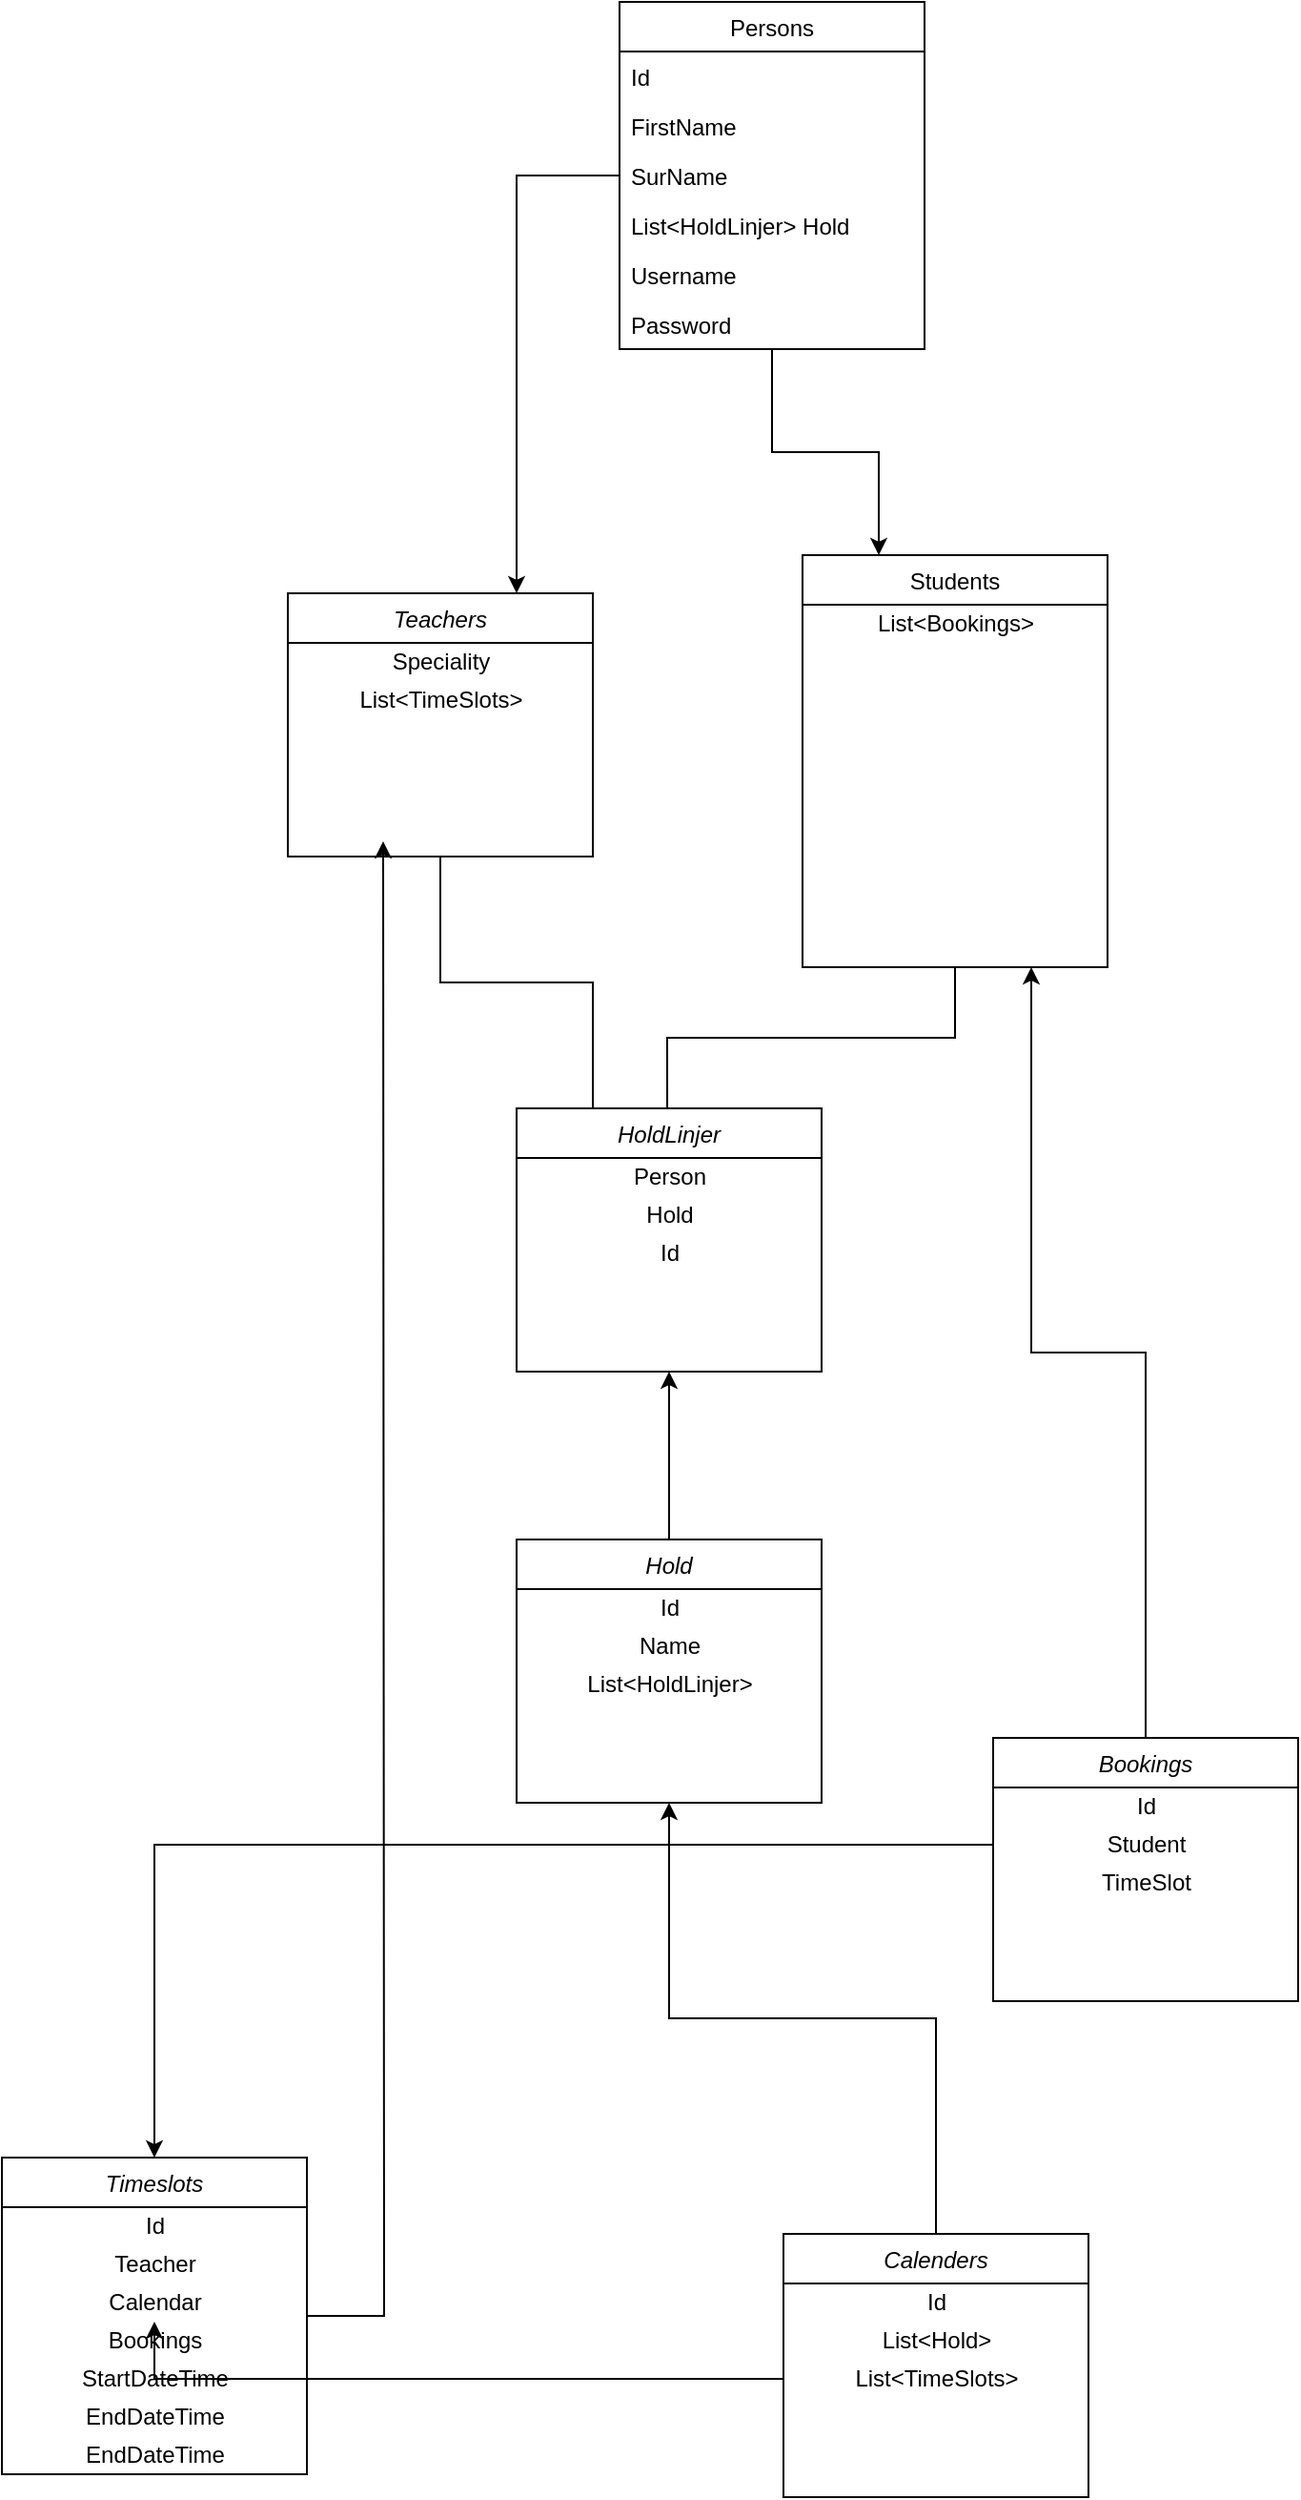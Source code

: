 <mxfile version="13.5.7" type="device"><diagram id="C5RBs43oDa-KdzZeNtuy" name="Page-1"><mxGraphModel dx="1913" dy="1975" grid="1" gridSize="10" guides="1" tooltips="1" connect="1" arrows="1" fold="1" page="1" pageScale="1" pageWidth="827" pageHeight="1169" math="0" shadow="0"><root><mxCell id="WIyWlLk6GJQsqaUBKTNV-0"/><mxCell id="WIyWlLk6GJQsqaUBKTNV-1" parent="WIyWlLk6GJQsqaUBKTNV-0"/><mxCell id="BMcJd8tDqjR_MJ523CJa-4" style="edgeStyle=orthogonalEdgeStyle;rounded=0;orthogonalLoop=1;jettySize=auto;html=1;entryX=0.75;entryY=0;entryDx=0;entryDy=0;" edge="1" parent="WIyWlLk6GJQsqaUBKTNV-1" source="zkfFHV4jXpPFQw0GAbJ--6" target="zkfFHV4jXpPFQw0GAbJ--0"><mxGeometry relative="1" as="geometry"/></mxCell><mxCell id="BMcJd8tDqjR_MJ523CJa-5" style="edgeStyle=orthogonalEdgeStyle;rounded=0;orthogonalLoop=1;jettySize=auto;html=1;entryX=0.25;entryY=0;entryDx=0;entryDy=0;" edge="1" parent="WIyWlLk6GJQsqaUBKTNV-1" source="zkfFHV4jXpPFQw0GAbJ--6" target="zkfFHV4jXpPFQw0GAbJ--17"><mxGeometry relative="1" as="geometry"/></mxCell><mxCell id="BMcJd8tDqjR_MJ523CJa-16" style="edgeStyle=orthogonalEdgeStyle;rounded=0;orthogonalLoop=1;jettySize=auto;html=1;entryX=0.25;entryY=0.072;entryDx=0;entryDy=0;entryPerimeter=0;" edge="1" parent="WIyWlLk6GJQsqaUBKTNV-1" source="zkfFHV4jXpPFQw0GAbJ--0" target="BMcJd8tDqjR_MJ523CJa-13"><mxGeometry relative="1" as="geometry"/></mxCell><mxCell id="zkfFHV4jXpPFQw0GAbJ--0" value="Teachers&#10;" style="swimlane;fontStyle=2;align=center;verticalAlign=top;childLayout=stackLayout;horizontal=1;startSize=26;horizontalStack=0;resizeParent=1;resizeLast=0;collapsible=1;marginBottom=0;rounded=0;shadow=0;strokeWidth=1;" parent="WIyWlLk6GJQsqaUBKTNV-1" vertex="1"><mxGeometry x="80" y="20" width="160" height="138" as="geometry"><mxRectangle x="230" y="140" width="160" height="26" as="alternateBounds"/></mxGeometry></mxCell><mxCell id="BMcJd8tDqjR_MJ523CJa-7" value="Speciality" style="text;html=1;align=center;verticalAlign=middle;resizable=0;points=[];autosize=1;" vertex="1" parent="zkfFHV4jXpPFQw0GAbJ--0"><mxGeometry y="26" width="160" height="20" as="geometry"/></mxCell><mxCell id="BMcJd8tDqjR_MJ523CJa-33" value="List&amp;lt;TimeSlots&amp;gt;" style="text;html=1;align=center;verticalAlign=middle;resizable=0;points=[];autosize=1;" vertex="1" parent="zkfFHV4jXpPFQw0GAbJ--0"><mxGeometry y="46" width="160" height="20" as="geometry"/></mxCell><mxCell id="BMcJd8tDqjR_MJ523CJa-8" style="edgeStyle=orthogonalEdgeStyle;rounded=0;orthogonalLoop=1;jettySize=auto;html=1;entryX=0.494;entryY=0.152;entryDx=0;entryDy=0;entryPerimeter=0;" edge="1" parent="WIyWlLk6GJQsqaUBKTNV-1" source="zkfFHV4jXpPFQw0GAbJ--17" target="BMcJd8tDqjR_MJ523CJa-13"><mxGeometry relative="1" as="geometry"/></mxCell><mxCell id="zkfFHV4jXpPFQw0GAbJ--17" value="Students&#10;" style="swimlane;fontStyle=0;align=center;verticalAlign=top;childLayout=stackLayout;horizontal=1;startSize=26;horizontalStack=0;resizeParent=1;resizeLast=0;collapsible=1;marginBottom=0;rounded=0;shadow=0;strokeWidth=1;" parent="WIyWlLk6GJQsqaUBKTNV-1" vertex="1"><mxGeometry x="350" width="160" height="216" as="geometry"><mxRectangle x="550" y="140" width="160" height="26" as="alternateBounds"/></mxGeometry></mxCell><mxCell id="BMcJd8tDqjR_MJ523CJa-35" value="List&amp;lt;Bookings&amp;gt;" style="text;html=1;align=center;verticalAlign=middle;resizable=0;points=[];autosize=1;" vertex="1" parent="zkfFHV4jXpPFQw0GAbJ--17"><mxGeometry y="26" width="160" height="20" as="geometry"/></mxCell><mxCell id="zkfFHV4jXpPFQw0GAbJ--6" value="Persons" style="swimlane;fontStyle=0;align=center;verticalAlign=top;childLayout=stackLayout;horizontal=1;startSize=26;horizontalStack=0;resizeParent=1;resizeLast=0;collapsible=1;marginBottom=0;rounded=0;shadow=0;strokeWidth=1;" parent="WIyWlLk6GJQsqaUBKTNV-1" vertex="1"><mxGeometry x="254" y="-290" width="160" height="182" as="geometry"><mxRectangle x="130" y="380" width="160" height="26" as="alternateBounds"/></mxGeometry></mxCell><mxCell id="zkfFHV4jXpPFQw0GAbJ--7" value="Id" style="text;align=left;verticalAlign=top;spacingLeft=4;spacingRight=4;overflow=hidden;rotatable=0;points=[[0,0.5],[1,0.5]];portConstraint=eastwest;" parent="zkfFHV4jXpPFQw0GAbJ--6" vertex="1"><mxGeometry y="26" width="160" height="26" as="geometry"/></mxCell><mxCell id="zkfFHV4jXpPFQw0GAbJ--8" value="FirstName" style="text;align=left;verticalAlign=top;spacingLeft=4;spacingRight=4;overflow=hidden;rotatable=0;points=[[0,0.5],[1,0.5]];portConstraint=eastwest;rounded=0;shadow=0;html=0;" parent="zkfFHV4jXpPFQw0GAbJ--6" vertex="1"><mxGeometry y="52" width="160" height="26" as="geometry"/></mxCell><mxCell id="BMcJd8tDqjR_MJ523CJa-6" value="SurName" style="text;align=left;verticalAlign=top;spacingLeft=4;spacingRight=4;overflow=hidden;rotatable=0;points=[[0,0.5],[1,0.5]];portConstraint=eastwest;rounded=0;shadow=0;html=0;" vertex="1" parent="zkfFHV4jXpPFQw0GAbJ--6"><mxGeometry y="78" width="160" height="26" as="geometry"/></mxCell><mxCell id="BMcJd8tDqjR_MJ523CJa-18" value="List&lt;HoldLinjer&gt; Hold" style="text;align=left;verticalAlign=top;spacingLeft=4;spacingRight=4;overflow=hidden;rotatable=0;points=[[0,0.5],[1,0.5]];portConstraint=eastwest;rounded=0;shadow=0;html=0;" vertex="1" parent="zkfFHV4jXpPFQw0GAbJ--6"><mxGeometry y="104" width="160" height="26" as="geometry"/></mxCell><mxCell id="BMcJd8tDqjR_MJ523CJa-40" value="Username" style="text;align=left;verticalAlign=top;spacingLeft=4;spacingRight=4;overflow=hidden;rotatable=0;points=[[0,0.5],[1,0.5]];portConstraint=eastwest;rounded=0;shadow=0;html=0;" vertex="1" parent="zkfFHV4jXpPFQw0GAbJ--6"><mxGeometry y="130" width="160" height="26" as="geometry"/></mxCell><mxCell id="BMcJd8tDqjR_MJ523CJa-41" value="Password" style="text;align=left;verticalAlign=top;spacingLeft=4;spacingRight=4;overflow=hidden;rotatable=0;points=[[0,0.5],[1,0.5]];portConstraint=eastwest;rounded=0;shadow=0;html=0;" vertex="1" parent="zkfFHV4jXpPFQw0GAbJ--6"><mxGeometry y="156" width="160" height="26" as="geometry"/></mxCell><mxCell id="BMcJd8tDqjR_MJ523CJa-13" value="HoldLinjer" style="swimlane;fontStyle=2;align=center;verticalAlign=top;childLayout=stackLayout;horizontal=1;startSize=26;horizontalStack=0;resizeParent=1;resizeLast=0;collapsible=1;marginBottom=0;rounded=0;shadow=0;strokeWidth=1;" vertex="1" parent="WIyWlLk6GJQsqaUBKTNV-1"><mxGeometry x="200" y="290" width="160" height="138" as="geometry"><mxRectangle x="230" y="140" width="160" height="26" as="alternateBounds"/></mxGeometry></mxCell><mxCell id="BMcJd8tDqjR_MJ523CJa-14" value="Person" style="text;html=1;align=center;verticalAlign=middle;resizable=0;points=[];autosize=1;" vertex="1" parent="BMcJd8tDqjR_MJ523CJa-13"><mxGeometry y="26" width="160" height="20" as="geometry"/></mxCell><mxCell id="BMcJd8tDqjR_MJ523CJa-15" value="Hold" style="text;html=1;align=center;verticalAlign=middle;resizable=0;points=[];autosize=1;" vertex="1" parent="BMcJd8tDqjR_MJ523CJa-13"><mxGeometry y="46" width="160" height="20" as="geometry"/></mxCell><mxCell id="BMcJd8tDqjR_MJ523CJa-17" value="Id" style="text;html=1;align=center;verticalAlign=middle;resizable=0;points=[];autosize=1;" vertex="1" parent="BMcJd8tDqjR_MJ523CJa-13"><mxGeometry y="66" width="160" height="20" as="geometry"/></mxCell><mxCell id="BMcJd8tDqjR_MJ523CJa-19" style="edgeStyle=orthogonalEdgeStyle;rounded=0;orthogonalLoop=1;jettySize=auto;html=1;exitX=0.5;exitY=0;exitDx=0;exitDy=0;entryX=0.5;entryY=1;entryDx=0;entryDy=0;" edge="1" parent="WIyWlLk6GJQsqaUBKTNV-1" source="BMcJd8tDqjR_MJ523CJa-1" target="BMcJd8tDqjR_MJ523CJa-13"><mxGeometry relative="1" as="geometry"/></mxCell><mxCell id="BMcJd8tDqjR_MJ523CJa-21" style="edgeStyle=orthogonalEdgeStyle;rounded=0;orthogonalLoop=1;jettySize=auto;html=1;entryX=0.5;entryY=1;entryDx=0;entryDy=0;" edge="1" parent="WIyWlLk6GJQsqaUBKTNV-1" source="BMcJd8tDqjR_MJ523CJa-0" target="BMcJd8tDqjR_MJ523CJa-1"><mxGeometry relative="1" as="geometry"><mxPoint x="280" y="630" as="targetPoint"/></mxGeometry></mxCell><mxCell id="BMcJd8tDqjR_MJ523CJa-28" style="edgeStyle=orthogonalEdgeStyle;rounded=0;orthogonalLoop=1;jettySize=auto;html=1;" edge="1" parent="WIyWlLk6GJQsqaUBKTNV-1" source="BMcJd8tDqjR_MJ523CJa-3"><mxGeometry relative="1" as="geometry"><mxPoint x="130" y="150" as="targetPoint"/></mxGeometry></mxCell><mxCell id="BMcJd8tDqjR_MJ523CJa-3" value="Timeslots" style="swimlane;fontStyle=2;align=center;verticalAlign=top;childLayout=stackLayout;horizontal=1;startSize=26;horizontalStack=0;resizeParent=1;resizeLast=0;collapsible=1;marginBottom=0;rounded=0;shadow=0;strokeWidth=1;" vertex="1" parent="WIyWlLk6GJQsqaUBKTNV-1"><mxGeometry x="-70" y="840" width="160" height="166" as="geometry"><mxRectangle x="230" y="140" width="160" height="26" as="alternateBounds"/></mxGeometry></mxCell><mxCell id="BMcJd8tDqjR_MJ523CJa-23" value="Id" style="text;html=1;align=center;verticalAlign=middle;resizable=0;points=[];autosize=1;" vertex="1" parent="BMcJd8tDqjR_MJ523CJa-3"><mxGeometry y="26" width="160" height="20" as="geometry"/></mxCell><mxCell id="BMcJd8tDqjR_MJ523CJa-24" value="Teacher" style="text;html=1;align=center;verticalAlign=middle;resizable=0;points=[];autosize=1;" vertex="1" parent="BMcJd8tDqjR_MJ523CJa-3"><mxGeometry y="46" width="160" height="20" as="geometry"/></mxCell><mxCell id="BMcJd8tDqjR_MJ523CJa-25" value="Calendar" style="text;html=1;align=center;verticalAlign=middle;resizable=0;points=[];autosize=1;" vertex="1" parent="BMcJd8tDqjR_MJ523CJa-3"><mxGeometry y="66" width="160" height="20" as="geometry"/></mxCell><mxCell id="BMcJd8tDqjR_MJ523CJa-39" value="Bookings" style="text;html=1;align=center;verticalAlign=middle;resizable=0;points=[];autosize=1;" vertex="1" parent="BMcJd8tDqjR_MJ523CJa-3"><mxGeometry y="86" width="160" height="20" as="geometry"/></mxCell><mxCell id="BMcJd8tDqjR_MJ523CJa-30" value="StartDateTime" style="text;html=1;align=center;verticalAlign=middle;resizable=0;points=[];autosize=1;" vertex="1" parent="BMcJd8tDqjR_MJ523CJa-3"><mxGeometry y="106" width="160" height="20" as="geometry"/></mxCell><mxCell id="BMcJd8tDqjR_MJ523CJa-31" value="EndDateTime" style="text;html=1;align=center;verticalAlign=middle;resizable=0;points=[];autosize=1;" vertex="1" parent="BMcJd8tDqjR_MJ523CJa-3"><mxGeometry y="126" width="160" height="20" as="geometry"/></mxCell><mxCell id="BMcJd8tDqjR_MJ523CJa-32" value="EndDateTime" style="text;html=1;align=center;verticalAlign=middle;resizable=0;points=[];autosize=1;" vertex="1" parent="BMcJd8tDqjR_MJ523CJa-3"><mxGeometry y="146" width="160" height="20" as="geometry"/></mxCell><mxCell id="BMcJd8tDqjR_MJ523CJa-27" style="edgeStyle=orthogonalEdgeStyle;rounded=0;orthogonalLoop=1;jettySize=auto;html=1;" edge="1" parent="WIyWlLk6GJQsqaUBKTNV-1" source="BMcJd8tDqjR_MJ523CJa-26" target="BMcJd8tDqjR_MJ523CJa-25"><mxGeometry relative="1" as="geometry"/></mxCell><mxCell id="BMcJd8tDqjR_MJ523CJa-34" style="edgeStyle=orthogonalEdgeStyle;rounded=0;orthogonalLoop=1;jettySize=auto;html=1;entryX=0.75;entryY=1;entryDx=0;entryDy=0;" edge="1" parent="WIyWlLk6GJQsqaUBKTNV-1" source="BMcJd8tDqjR_MJ523CJa-2" target="zkfFHV4jXpPFQw0GAbJ--17"><mxGeometry relative="1" as="geometry"/></mxCell><mxCell id="BMcJd8tDqjR_MJ523CJa-2" value="Bookings" style="swimlane;fontStyle=2;align=center;verticalAlign=top;childLayout=stackLayout;horizontal=1;startSize=26;horizontalStack=0;resizeParent=1;resizeLast=0;collapsible=1;marginBottom=0;rounded=0;shadow=0;strokeWidth=1;" vertex="1" parent="WIyWlLk6GJQsqaUBKTNV-1"><mxGeometry x="450" y="620" width="160" height="138" as="geometry"><mxRectangle x="230" y="140" width="160" height="26" as="alternateBounds"/></mxGeometry></mxCell><mxCell id="BMcJd8tDqjR_MJ523CJa-29" value="Id" style="text;html=1;align=center;verticalAlign=middle;resizable=0;points=[];autosize=1;" vertex="1" parent="BMcJd8tDqjR_MJ523CJa-2"><mxGeometry y="26" width="160" height="20" as="geometry"/></mxCell><mxCell id="BMcJd8tDqjR_MJ523CJa-36" value="Student" style="text;html=1;align=center;verticalAlign=middle;resizable=0;points=[];autosize=1;" vertex="1" parent="BMcJd8tDqjR_MJ523CJa-2"><mxGeometry y="46" width="160" height="20" as="geometry"/></mxCell><mxCell id="BMcJd8tDqjR_MJ523CJa-38" value="TimeSlot" style="text;html=1;align=center;verticalAlign=middle;resizable=0;points=[];autosize=1;" vertex="1" parent="BMcJd8tDqjR_MJ523CJa-2"><mxGeometry y="66" width="160" height="20" as="geometry"/></mxCell><mxCell id="BMcJd8tDqjR_MJ523CJa-37" style="edgeStyle=orthogonalEdgeStyle;rounded=0;orthogonalLoop=1;jettySize=auto;html=1;" edge="1" parent="WIyWlLk6GJQsqaUBKTNV-1" source="BMcJd8tDqjR_MJ523CJa-36" target="BMcJd8tDqjR_MJ523CJa-3"><mxGeometry relative="1" as="geometry"/></mxCell><mxCell id="BMcJd8tDqjR_MJ523CJa-1" value="Hold" style="swimlane;fontStyle=2;align=center;verticalAlign=top;childLayout=stackLayout;horizontal=1;startSize=26;horizontalStack=0;resizeParent=1;resizeLast=0;collapsible=1;marginBottom=0;rounded=0;shadow=0;strokeWidth=1;" vertex="1" parent="WIyWlLk6GJQsqaUBKTNV-1"><mxGeometry x="200" y="516" width="160" height="138" as="geometry"><mxRectangle x="230" y="140" width="160" height="26" as="alternateBounds"/></mxGeometry></mxCell><mxCell id="BMcJd8tDqjR_MJ523CJa-11" value="Id" style="text;html=1;align=center;verticalAlign=middle;resizable=0;points=[];autosize=1;" vertex="1" parent="BMcJd8tDqjR_MJ523CJa-1"><mxGeometry y="26" width="160" height="20" as="geometry"/></mxCell><mxCell id="BMcJd8tDqjR_MJ523CJa-12" value="Name" style="text;html=1;align=center;verticalAlign=middle;resizable=0;points=[];autosize=1;" vertex="1" parent="BMcJd8tDqjR_MJ523CJa-1"><mxGeometry y="46" width="160" height="20" as="geometry"/></mxCell><mxCell id="BMcJd8tDqjR_MJ523CJa-10" value="List&amp;lt;HoldLinjer&amp;gt;" style="text;html=1;align=center;verticalAlign=middle;resizable=0;points=[];autosize=1;" vertex="1" parent="BMcJd8tDqjR_MJ523CJa-1"><mxGeometry y="66" width="160" height="20" as="geometry"/></mxCell><mxCell id="BMcJd8tDqjR_MJ523CJa-0" value="Calenders" style="swimlane;fontStyle=2;align=center;verticalAlign=top;childLayout=stackLayout;horizontal=1;startSize=26;horizontalStack=0;resizeParent=1;resizeLast=0;collapsible=1;marginBottom=0;rounded=0;shadow=0;strokeWidth=1;" vertex="1" parent="WIyWlLk6GJQsqaUBKTNV-1"><mxGeometry x="340" y="880" width="160" height="138" as="geometry"><mxRectangle x="230" y="140" width="160" height="26" as="alternateBounds"/></mxGeometry></mxCell><mxCell id="BMcJd8tDqjR_MJ523CJa-20" value="Id" style="text;html=1;align=center;verticalAlign=middle;resizable=0;points=[];autosize=1;" vertex="1" parent="BMcJd8tDqjR_MJ523CJa-0"><mxGeometry y="26" width="160" height="20" as="geometry"/></mxCell><mxCell id="BMcJd8tDqjR_MJ523CJa-22" value="List&amp;lt;Hold&amp;gt;" style="text;html=1;align=center;verticalAlign=middle;resizable=0;points=[];autosize=1;" vertex="1" parent="BMcJd8tDqjR_MJ523CJa-0"><mxGeometry y="46" width="160" height="20" as="geometry"/></mxCell><mxCell id="BMcJd8tDqjR_MJ523CJa-26" value="List&amp;lt;TimeSlots&amp;gt;" style="text;html=1;align=center;verticalAlign=middle;resizable=0;points=[];autosize=1;" vertex="1" parent="BMcJd8tDqjR_MJ523CJa-0"><mxGeometry y="66" width="160" height="20" as="geometry"/></mxCell></root></mxGraphModel></diagram></mxfile>